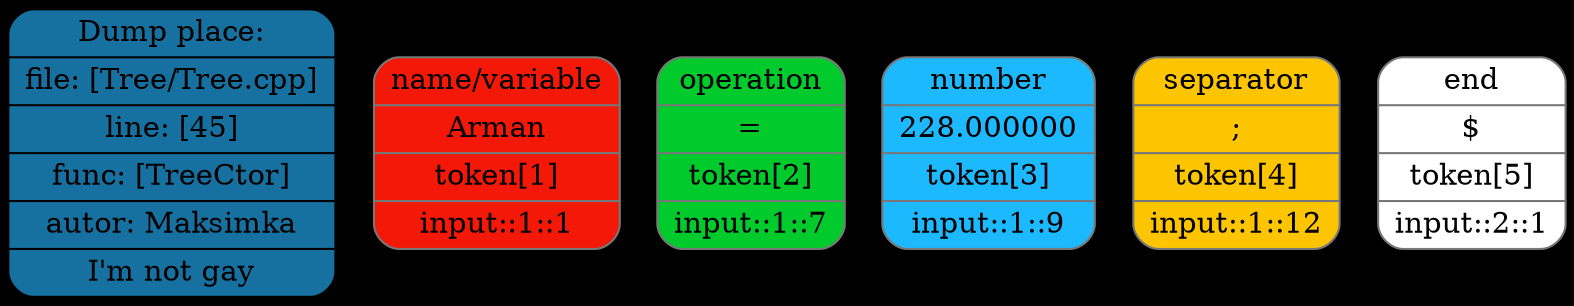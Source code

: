 digraph G{
rankdir=TB
graph [bgcolor="#000000"];
size = "100 5"
place[shape=Mrecord, style=filled, fillcolor="#1771a0", pos="0,1!",label = " { Dump place: | file: [Tree/Tree.cpp] | line: [45] | func: [TreeCtor] | autor: Maksimka | I'm not gay } "color = "#000000"];
token0[shape=Mrecord, style=filled, fillcolor="#f31807",label = " { name/variable | Arman |  token[1] |  input::1::1 } ", color = "#777777"];
token1[shape=Mrecord, style=filled, fillcolor="#00ca2c",label = " { operation | = |  token[2] |  input::1::7 } ", color = "#777777"];
token2[shape=Mrecord, style=filled, fillcolor="#1cb9ff",label = " { number | 228.000000 |  token[3] |  input::1::9 } ", color = "#777777"];
token3[shape=Mrecord, style=filled, fillcolor="#fdc500",label = " { separator | ; |  token[4] |  input::1::12 } ", color = "#777777"];
token4[shape=Mrecord, style=filled, fillcolor="#ffffff",label = " { end | $ |  token[5] |  input::2::1 } ", color = "#777777"];
}
